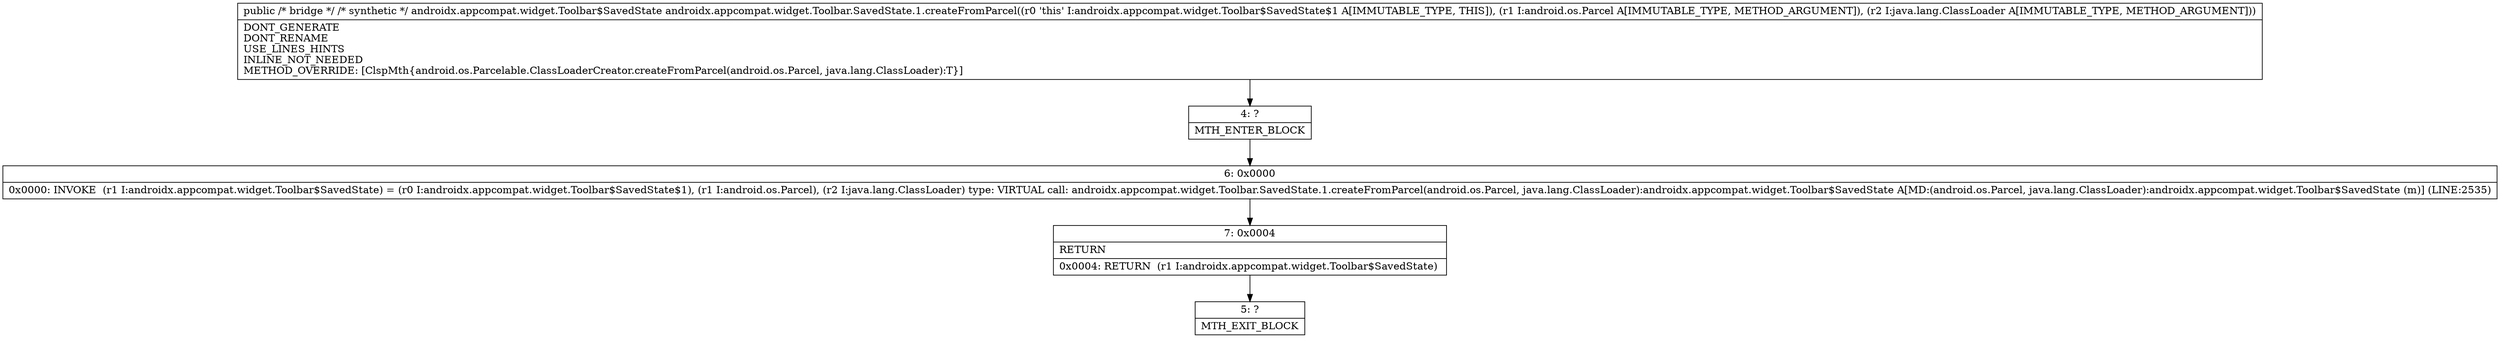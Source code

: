 digraph "CFG forandroidx.appcompat.widget.Toolbar.SavedState.1.createFromParcel(Landroid\/os\/Parcel;Ljava\/lang\/ClassLoader;)Ljava\/lang\/Object;" {
Node_4 [shape=record,label="{4\:\ ?|MTH_ENTER_BLOCK\l}"];
Node_6 [shape=record,label="{6\:\ 0x0000|0x0000: INVOKE  (r1 I:androidx.appcompat.widget.Toolbar$SavedState) = (r0 I:androidx.appcompat.widget.Toolbar$SavedState$1), (r1 I:android.os.Parcel), (r2 I:java.lang.ClassLoader) type: VIRTUAL call: androidx.appcompat.widget.Toolbar.SavedState.1.createFromParcel(android.os.Parcel, java.lang.ClassLoader):androidx.appcompat.widget.Toolbar$SavedState A[MD:(android.os.Parcel, java.lang.ClassLoader):androidx.appcompat.widget.Toolbar$SavedState (m)] (LINE:2535)\l}"];
Node_7 [shape=record,label="{7\:\ 0x0004|RETURN\l|0x0004: RETURN  (r1 I:androidx.appcompat.widget.Toolbar$SavedState) \l}"];
Node_5 [shape=record,label="{5\:\ ?|MTH_EXIT_BLOCK\l}"];
MethodNode[shape=record,label="{public \/* bridge *\/ \/* synthetic *\/ androidx.appcompat.widget.Toolbar$SavedState androidx.appcompat.widget.Toolbar.SavedState.1.createFromParcel((r0 'this' I:androidx.appcompat.widget.Toolbar$SavedState$1 A[IMMUTABLE_TYPE, THIS]), (r1 I:android.os.Parcel A[IMMUTABLE_TYPE, METHOD_ARGUMENT]), (r2 I:java.lang.ClassLoader A[IMMUTABLE_TYPE, METHOD_ARGUMENT]))  | DONT_GENERATE\lDONT_RENAME\lUSE_LINES_HINTS\lINLINE_NOT_NEEDED\lMETHOD_OVERRIDE: [ClspMth\{android.os.Parcelable.ClassLoaderCreator.createFromParcel(android.os.Parcel, java.lang.ClassLoader):T\}]\l}"];
MethodNode -> Node_4;Node_4 -> Node_6;
Node_6 -> Node_7;
Node_7 -> Node_5;
}

